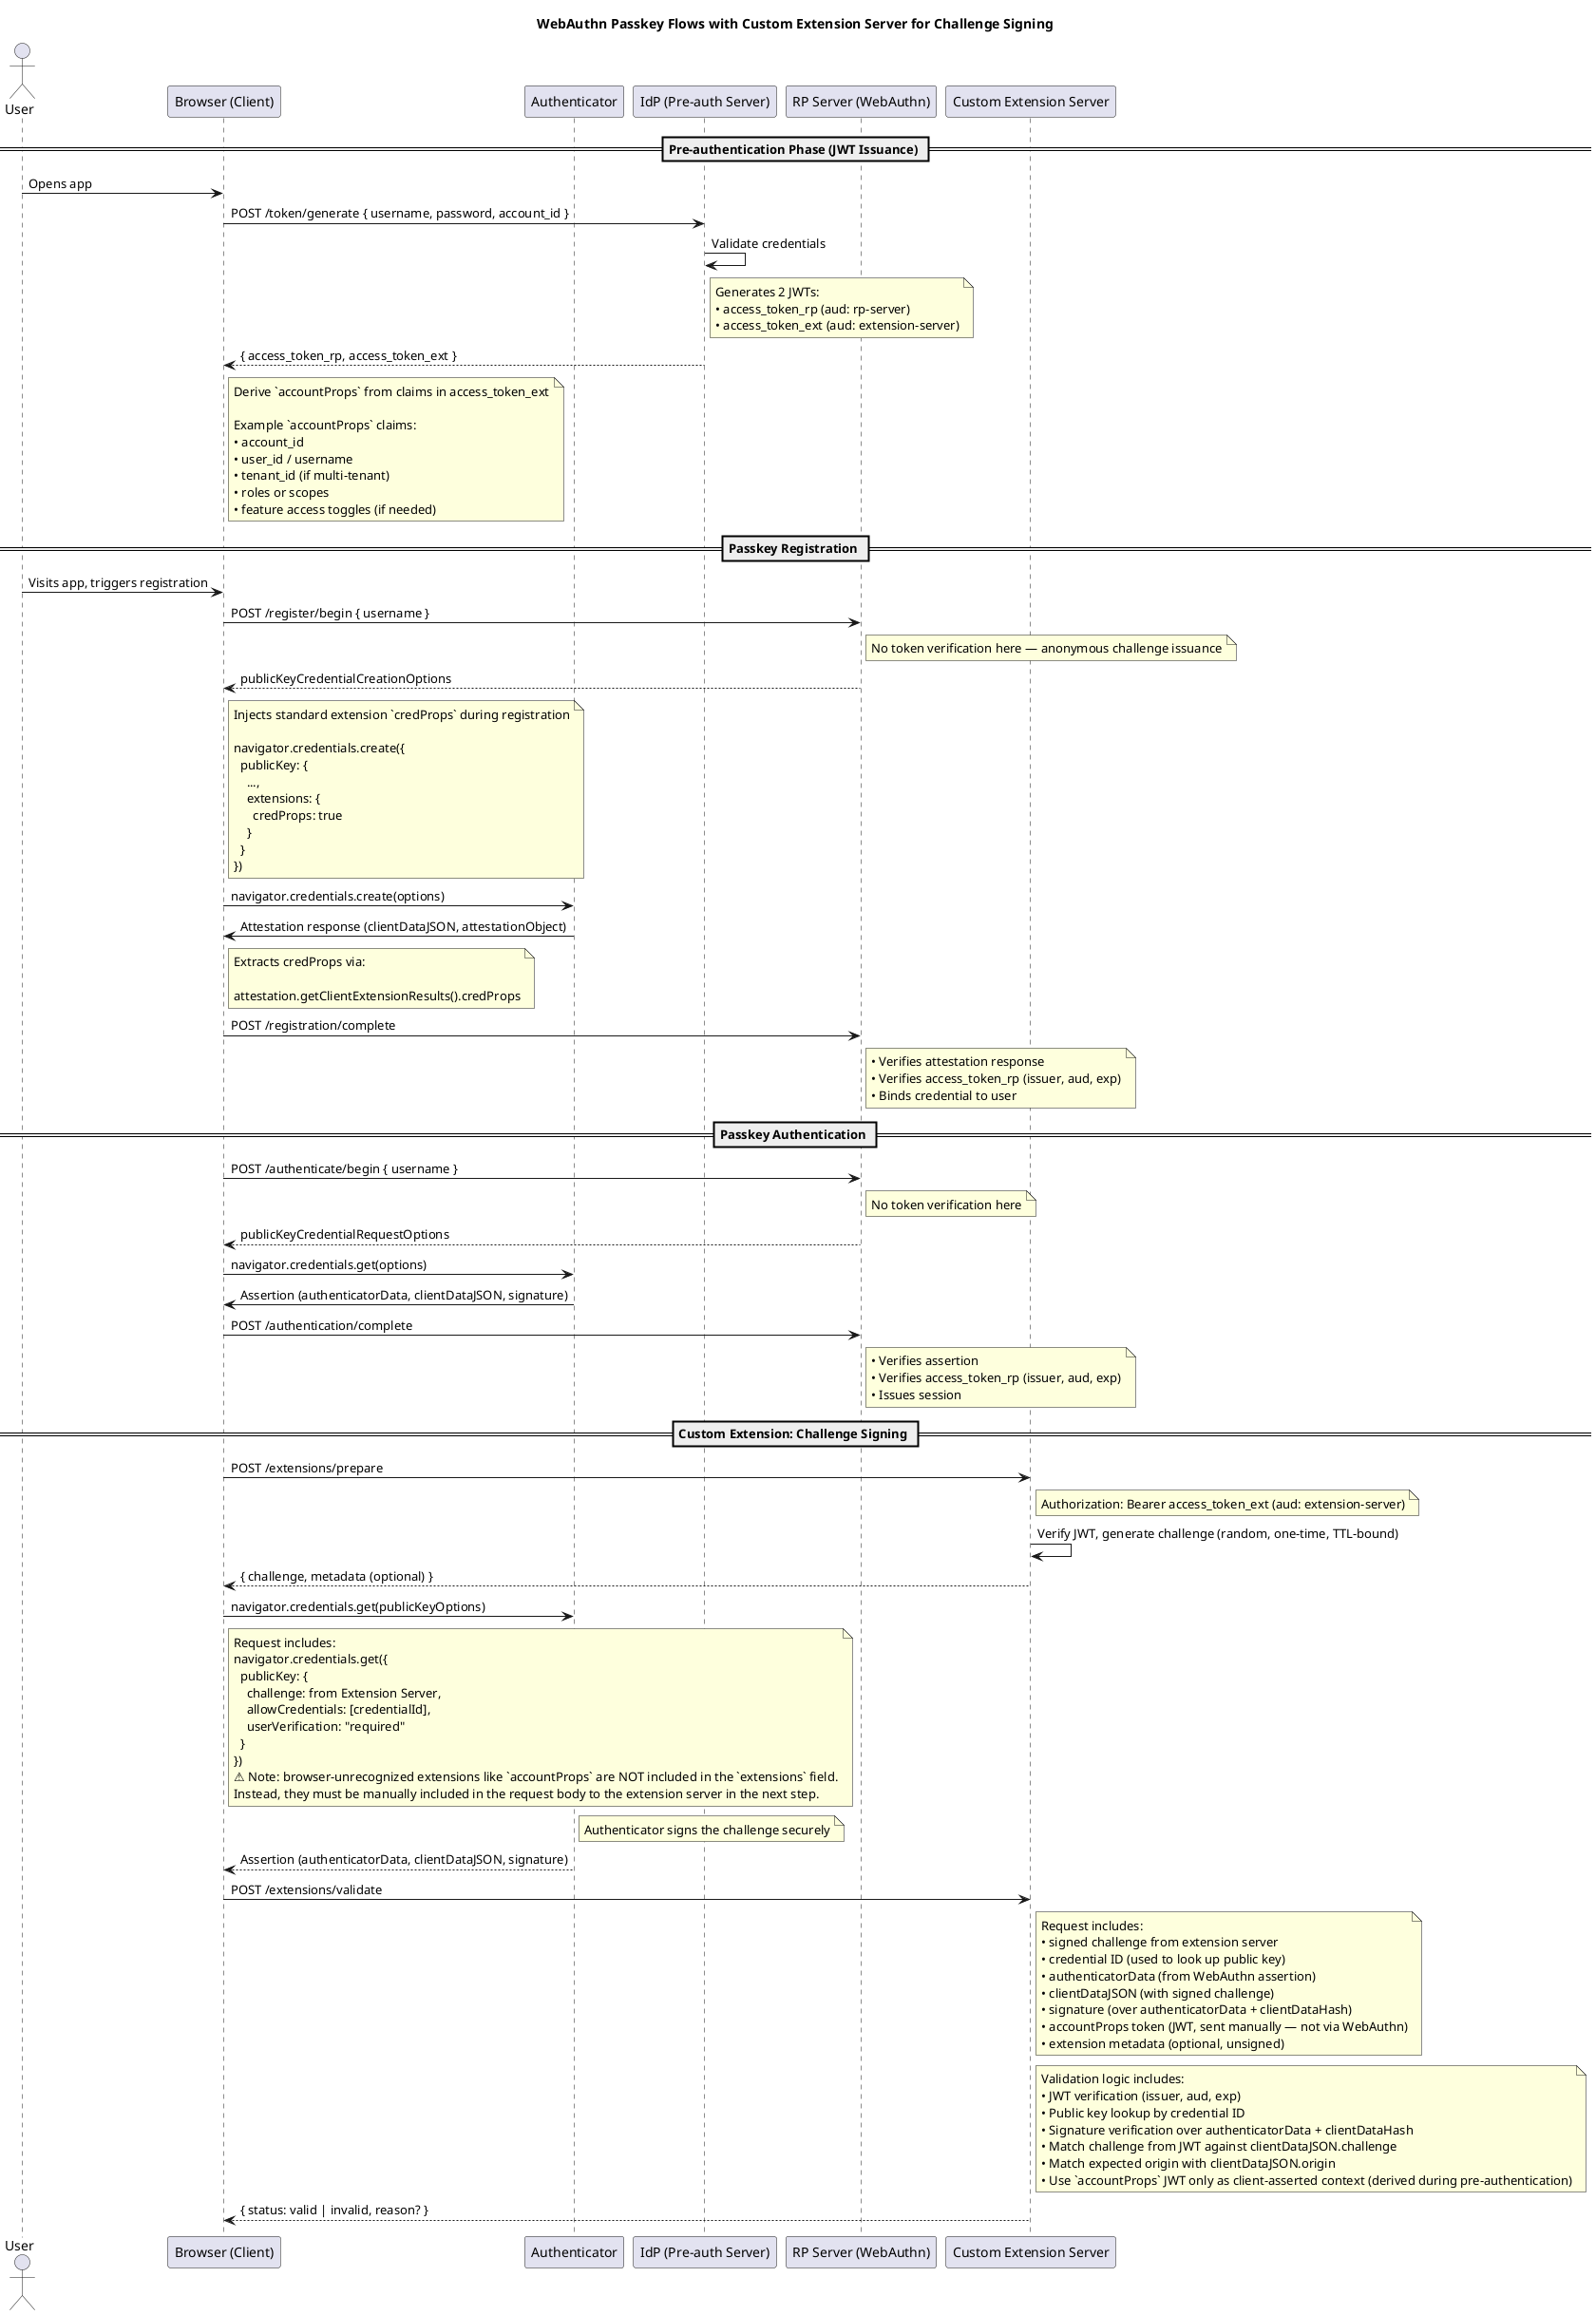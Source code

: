 @startuml
title WebAuthn Passkey Flows with Custom Extension Server for Challenge Signing

actor User
participant "Browser (Client)" as Browser
participant "Authenticator" as Auth
participant "IdP (Pre-auth Server)" as IdP
participant "RP Server (WebAuthn)" as RP
participant "Custom Extension Server" as ExtServer

== Pre-authentication Phase (JWT Issuance) ==
User -> Browser: Opens app
Browser -> IdP: POST /token/generate { username, password, account_id }
IdP -> IdP: Validate credentials
note right of IdP: Generates 2 JWTs:\n• access_token_rp (aud: rp-server)\n• access_token_ext (aud: extension-server)
IdP --> Browser: { access_token_rp, access_token_ext }
note right of Browser
Derive `accountProps` from claims in access_token_ext

Example `accountProps` claims:
• account_id
• user_id / username
• tenant_id (if multi-tenant)
• roles or scopes
• feature access toggles (if needed)
end note

== Passkey Registration ==
User -> Browser: Visits app, triggers registration
Browser -> RP: POST /register/begin { username }
note right of RP: No token verification here — anonymous challenge issuance
RP --> Browser: publicKeyCredentialCreationOptions
note right of Browser
Injects standard extension `credProps` during registration

navigator.credentials.create({
  publicKey: {
    ...,
    extensions: {
      credProps: true
    }
  }
})
end note

Browser -> Auth: navigator.credentials.create(options)
Auth -> Browser: Attestation response (clientDataJSON, attestationObject)
note right of Browser
Extracts credProps via:

attestation.getClientExtensionResults().credProps
end note


Browser -> RP: POST /registration/complete
note right of RP
• Verifies attestation response
• Verifies access_token_rp (issuer, aud, exp)
• Binds credential to user
end note

== Passkey Authentication ==
Browser -> RP: POST /authenticate/begin { username }
note right of RP: No token verification here
RP --> Browser: publicKeyCredentialRequestOptions

Browser -> Auth: navigator.credentials.get(options)
Auth -> Browser: Assertion (authenticatorData, clientDataJSON, signature)

Browser -> RP: POST /authentication/complete
note right of RP
• Verifies assertion
• Verifies access_token_rp (issuer, aud, exp)
• Issues session
end note

== Custom Extension: Challenge Signing ==
Browser -> ExtServer: POST /extensions/prepare
note right of ExtServer: Authorization: Bearer access_token_ext (aud: extension-server)
ExtServer -> ExtServer: Verify JWT, generate challenge (random, one-time, TTL-bound)
ExtServer --> Browser: { challenge, metadata (optional) }

Browser -> Auth: navigator.credentials.get(publicKeyOptions)
note right of Browser
Request includes:
navigator.credentials.get({
  publicKey: {
    challenge: from Extension Server,
    allowCredentials: [credentialId],
    userVerification: "required"
  }
})
⚠️ Note: browser-unrecognized extensions like `accountProps` are NOT included in the `extensions` field.
Instead, they must be manually included in the request body to the extension server in the next step.
end note

note right of Auth: Authenticator signs the challenge securely
Auth --> Browser: Assertion (authenticatorData, clientDataJSON, signature)

Browser -> ExtServer: POST /extensions/validate
note right of ExtServer
Request includes:
• signed challenge from extension server
• credential ID (used to look up public key)
• authenticatorData (from WebAuthn assertion)
• clientDataJSON (with signed challenge)
• signature (over authenticatorData + clientDataHash)
• accountProps token (JWT, sent manually — not via WebAuthn)
• extension metadata (optional, unsigned)
end note

note right of ExtServer
Validation logic includes:
• JWT verification (issuer, aud, exp)
• Public key lookup by credential ID
• Signature verification over authenticatorData + clientDataHash
• Match challenge from JWT against clientDataJSON.challenge
• Match expected origin with clientDataJSON.origin
• Use `accountProps` JWT only as client-asserted context (derived during pre-authentication)
end note

ExtServer --> Browser: { status: valid | invalid, reason? }

@enduml
